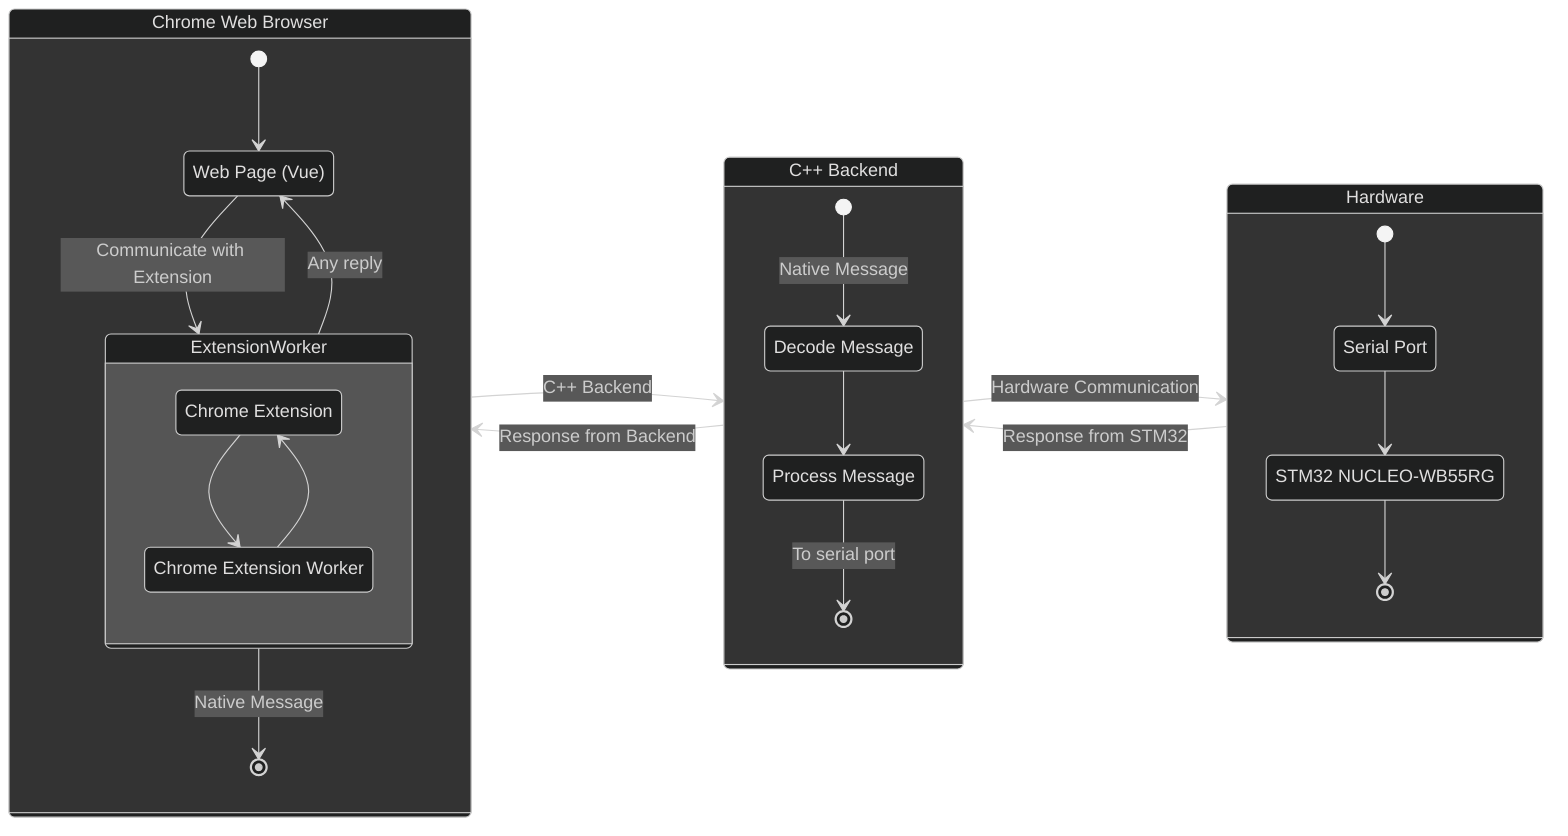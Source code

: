 ---
config:
  theme: dark
---
stateDiagram-v2
    direction LR
    Chrome --> CppBackend: C++ Backend
    CppBackend --> Chrome: Response from Backend
    CppBackend --> Hardware: Hardware Communication
    Hardware --> CppBackend: Response from STM32
    Chrome: Chrome Web Browser
    state Chrome {
        [*] --> wb
        wb --> ExtensionWorker: Communicate with Extension
        ExtensionWorker --> wb: Any reply
        state ExtensionWorker {
            ext --> extw
            extw --> ext
            extw: Chrome Extension Worker
            ext: Chrome Extension
        }
        ExtensionWorker --> [*]: Native Message
        wb: Web Page (Vue)
    }
    CppBackend: C++ Backend
    state CppBackend {
        [*] --> dc: Native Message
        dc --> pm
        pm --> [*]: To serial port
        dc: Decode Message
        pm: Process Message
    }
    state Hardware {
        [*] --> sp1
        sp1 --> STM32
        STM32 --> [*]
        sp1: Serial Port
        STM32: STM32 NUCLEO-WB55RG
    }